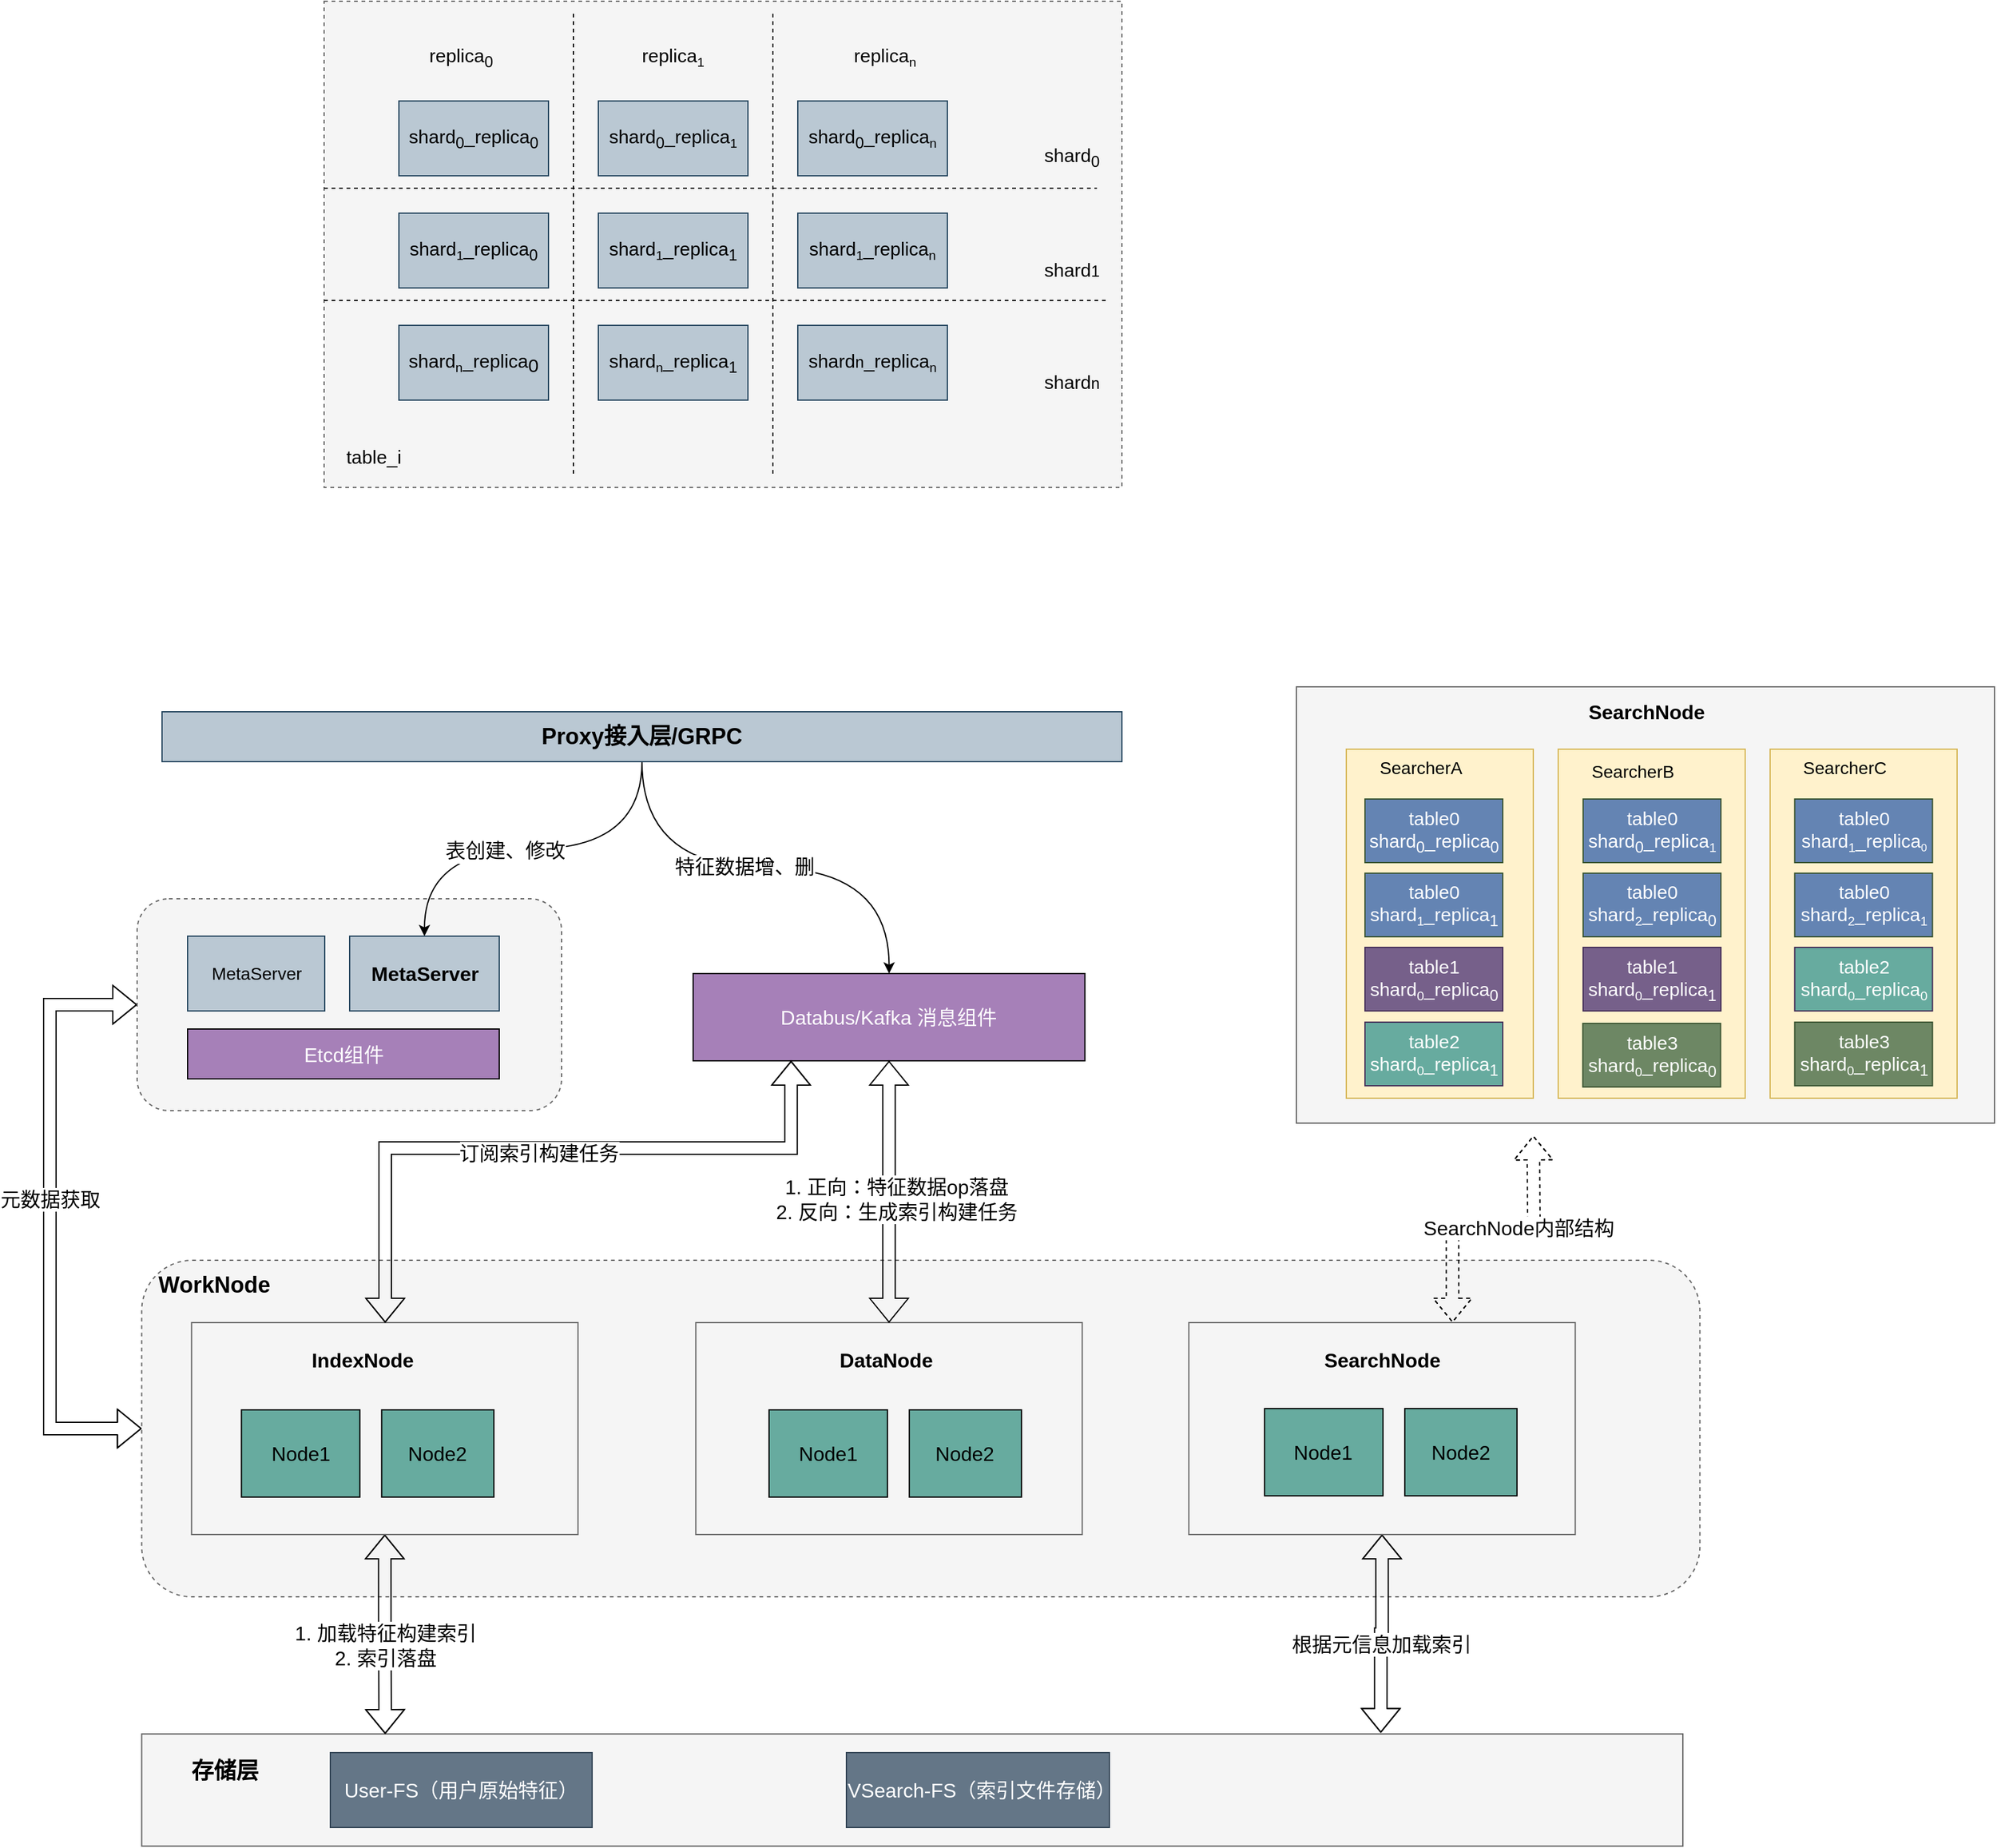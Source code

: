 <mxfile version="20.1.3" type="github">
  <diagram id="j-0y-MDL2szn67yI1NpS" name="Page-1">
    <mxGraphModel dx="2963" dy="1099" grid="1" gridSize="10" guides="1" tooltips="1" connect="1" arrows="1" fold="1" page="1" pageScale="1" pageWidth="827" pageHeight="1169" math="0" shadow="0">
      <root>
        <mxCell id="0" />
        <mxCell id="1" parent="0" />
        <mxCell id="G0Tqi4NkNwPnz6GI6zyJ-47" style="edgeStyle=orthogonalEdgeStyle;shape=flexArrow;curved=1;rounded=0;orthogonalLoop=1;jettySize=auto;html=1;exitX=0;exitY=0.5;exitDx=0;exitDy=0;entryX=0;entryY=0.5;entryDx=0;entryDy=0;fontSize=16;startArrow=classic;startFill=1;" edge="1" parent="1" source="G0Tqi4NkNwPnz6GI6zyJ-35" target="G0Tqi4NkNwPnz6GI6zyJ-20">
          <mxGeometry relative="1" as="geometry">
            <Array as="points">
              <mxPoint x="-420" y="805" />
              <mxPoint x="-420" y="1145" />
            </Array>
          </mxGeometry>
        </mxCell>
        <mxCell id="G0Tqi4NkNwPnz6GI6zyJ-48" value="元数据获取" style="edgeLabel;html=1;align=center;verticalAlign=middle;resizable=0;points=[];fontSize=16;" vertex="1" connectable="0" parent="G0Tqi4NkNwPnz6GI6zyJ-47">
          <mxGeometry x="-0.066" relative="1" as="geometry">
            <mxPoint as="offset" />
          </mxGeometry>
        </mxCell>
        <mxCell id="G0Tqi4NkNwPnz6GI6zyJ-35" value="" style="rounded=1;whiteSpace=wrap;html=1;strokeWidth=1;fillColor=#f5f5f5;strokeColor=#666666;fontColor=#333333;dashed=1;" vertex="1" parent="1">
          <mxGeometry x="-350" y="720" width="340.5" height="170" as="geometry" />
        </mxCell>
        <mxCell id="G0Tqi4NkNwPnz6GI6zyJ-20" value="" style="rounded=1;whiteSpace=wrap;html=1;strokeWidth=1;fillColor=#f5f5f5;strokeColor=#666666;fontColor=#333333;dashed=1;" vertex="1" parent="1">
          <mxGeometry x="-346.32" y="1010.03" width="1250" height="270" as="geometry" />
        </mxCell>
        <mxCell id="G0Tqi4NkNwPnz6GI6zyJ-53" style="edgeStyle=orthogonalEdgeStyle;shape=flexArrow;curved=1;rounded=0;orthogonalLoop=1;jettySize=auto;html=1;exitX=0.5;exitY=1;exitDx=0;exitDy=0;entryX=0.804;entryY=-0.01;entryDx=0;entryDy=0;entryPerimeter=0;fontSize=16;startArrow=classic;startFill=1;" edge="1" parent="1" source="G0Tqi4NkNwPnz6GI6zyJ-19" target="G0Tqi4NkNwPnz6GI6zyJ-6">
          <mxGeometry relative="1" as="geometry" />
        </mxCell>
        <mxCell id="G0Tqi4NkNwPnz6GI6zyJ-54" value="根据元信息加载索引" style="edgeLabel;html=1;align=center;verticalAlign=middle;resizable=0;points=[];fontSize=16;" vertex="1" connectable="0" parent="G0Tqi4NkNwPnz6GI6zyJ-53">
          <mxGeometry x="0.104" relative="1" as="geometry">
            <mxPoint as="offset" />
          </mxGeometry>
        </mxCell>
        <mxCell id="G0Tqi4NkNwPnz6GI6zyJ-19" value="" style="rounded=0;whiteSpace=wrap;html=1;strokeWidth=1;fillColor=#f5f5f5;strokeColor=#666666;fontColor=#333333;" vertex="1" parent="1">
          <mxGeometry x="493.68" y="1060.03" width="310" height="170" as="geometry" />
        </mxCell>
        <mxCell id="G0Tqi4NkNwPnz6GI6zyJ-18" value="" style="rounded=0;whiteSpace=wrap;html=1;strokeWidth=1;fillColor=#f5f5f5;strokeColor=#666666;fontColor=#333333;" vertex="1" parent="1">
          <mxGeometry x="98.18" y="1060.03" width="310" height="170" as="geometry" />
        </mxCell>
        <mxCell id="G0Tqi4NkNwPnz6GI6zyJ-6" value="" style="rounded=0;whiteSpace=wrap;html=1;strokeWidth=1;fillColor=#f5f5f5;strokeColor=#666666;fontColor=#333333;" vertex="1" parent="1">
          <mxGeometry x="-346.32" y="1390" width="1236.32" height="90" as="geometry" />
        </mxCell>
        <mxCell id="NU3mDsQa58ujVHkRj_Ya-35" value="" style="rounded=0;whiteSpace=wrap;html=1;strokeWidth=1;fillColor=#f5f5f5;strokeColor=#666666;fontColor=#333333;" parent="1" vertex="1">
          <mxGeometry x="580" y="550" width="560" height="350" as="geometry" />
        </mxCell>
        <mxCell id="NU3mDsQa58ujVHkRj_Ya-24" value="" style="rounded=0;whiteSpace=wrap;html=1;strokeWidth=1;fillColor=#fff2cc;strokeColor=#d6b656;" parent="1" vertex="1">
          <mxGeometry x="620" y="600" width="150" height="280" as="geometry" />
        </mxCell>
        <mxCell id="NU3mDsQa58ujVHkRj_Ya-40" value="MetaServer" style="rounded=0;whiteSpace=wrap;html=1;fontSize=14;strokeWidth=1;fillColor=#bac8d3;strokeColor=#23445d;" parent="1" vertex="1">
          <mxGeometry x="-309.5" y="750" width="110" height="60" as="geometry" />
        </mxCell>
        <mxCell id="NU3mDsQa58ujVHkRj_Ya-28" value="" style="group;rounded=0;" parent="1" vertex="1" connectable="0">
          <mxGeometry x="790" y="600" width="150" height="280" as="geometry" />
        </mxCell>
        <mxCell id="NU3mDsQa58ujVHkRj_Ya-29" value="" style="rounded=0;whiteSpace=wrap;html=1;strokeWidth=1;fillColor=#fff2cc;strokeColor=#d6b656;" parent="NU3mDsQa58ujVHkRj_Ya-28" vertex="1">
          <mxGeometry width="150" height="280" as="geometry" />
        </mxCell>
        <mxCell id="NU3mDsQa58ujVHkRj_Ya-30" value="SearcherB" style="text;html=1;strokeColor=none;fillColor=none;align=center;verticalAlign=middle;whiteSpace=wrap;rounded=0;strokeWidth=1;fontSize=14;" parent="NU3mDsQa58ujVHkRj_Ya-28" vertex="1">
          <mxGeometry x="30" width="60" height="36.522" as="geometry" />
        </mxCell>
        <mxCell id="ktVndv6uohp1v1vHH46u-2" value="&lt;font style=&quot;font-size: 15px&quot;&gt;table3&lt;br&gt;shard&lt;/font&gt;&lt;font style=&quot;font-size: 12.5px&quot;&gt;&lt;sub&gt;0&lt;/sub&gt;&lt;/font&gt;&lt;font&gt;&lt;span style=&quot;font-size: 15px&quot;&gt;_replica&lt;sub&gt;0&lt;/sub&gt;&lt;/span&gt;&lt;/font&gt;" style="rounded=0;whiteSpace=wrap;html=1;fillColor=#6d8764;strokeColor=#3A5431;fontColor=#ffffff;" parent="NU3mDsQa58ujVHkRj_Ya-28" vertex="1">
          <mxGeometry x="19.74" y="220" width="110.526" height="51" as="geometry" />
        </mxCell>
        <mxCell id="fdRLc0dAf5TFovKy2uwc-23" value="" style="rounded=0;whiteSpace=wrap;html=1;fillColor=#f5f5f5;strokeColor=#666666;fontColor=#333333;dashed=1;" parent="1" vertex="1">
          <mxGeometry x="-200" width="640" height="390" as="geometry" />
        </mxCell>
        <mxCell id="fdRLc0dAf5TFovKy2uwc-1" value="&lt;font style=&quot;font-size: 15px&quot;&gt;shard&lt;sub&gt;0&lt;/sub&gt;_replica&lt;sub&gt;0&lt;/sub&gt;&lt;/font&gt;" style="rounded=0;whiteSpace=wrap;html=1;fillColor=#bac8d3;strokeColor=#23445d;" parent="1" vertex="1">
          <mxGeometry x="-140" y="80" width="120" height="60" as="geometry" />
        </mxCell>
        <mxCell id="fdRLc0dAf5TFovKy2uwc-2" value="&lt;font style=&quot;font-size: 15px&quot;&gt;shard&lt;/font&gt;&lt;font&gt;&lt;span style=&quot;font-size: 12.5px&quot;&gt;&lt;sub&gt;1&lt;/sub&gt;&lt;/span&gt;&lt;span style=&quot;font-size: 15px&quot;&gt;_replica&lt;/span&gt;&lt;span style=&quot;font-size: 15px&quot;&gt;&lt;sub&gt;0&lt;/sub&gt;&lt;/span&gt;&lt;/font&gt;" style="rounded=0;whiteSpace=wrap;html=1;fillColor=#bac8d3;strokeColor=#23445d;" parent="1" vertex="1">
          <mxGeometry x="-140" y="170" width="120" height="60" as="geometry" />
        </mxCell>
        <mxCell id="fdRLc0dAf5TFovKy2uwc-3" value="&lt;font style=&quot;font-size: 15px&quot;&gt;shard&lt;/font&gt;&lt;font style=&quot;font-size: 12.5px&quot;&gt;&lt;sub&gt;n&lt;/sub&gt;&lt;/font&gt;&lt;font&gt;&lt;span style=&quot;font-size: 15px&quot;&gt;_replica&lt;/span&gt;&lt;sub style=&quot;font-size: 15px&quot;&gt;0&lt;/sub&gt;&lt;/font&gt;" style="rounded=0;whiteSpace=wrap;html=1;fillColor=#bac8d3;strokeColor=#23445d;" parent="1" vertex="1">
          <mxGeometry x="-140" y="260" width="120" height="60" as="geometry" />
        </mxCell>
        <mxCell id="fdRLc0dAf5TFovKy2uwc-4" value="&lt;font style=&quot;font-size: 15px&quot;&gt;shard&lt;sub&gt;0&lt;/sub&gt;_replica&lt;/font&gt;&lt;font style=&quot;font-size: 12.5px&quot;&gt;&lt;sub&gt;1&lt;/sub&gt;&lt;/font&gt;" style="rounded=0;whiteSpace=wrap;html=1;fillColor=#bac8d3;strokeColor=#23445d;" parent="1" vertex="1">
          <mxGeometry x="20" y="80" width="120" height="60" as="geometry" />
        </mxCell>
        <mxCell id="fdRLc0dAf5TFovKy2uwc-5" value="&lt;font style=&quot;font-size: 15px&quot;&gt;shard&lt;/font&gt;&lt;font style=&quot;font-size: 12.5px&quot;&gt;&lt;sub&gt;1&lt;/sub&gt;&lt;/font&gt;&lt;font&gt;&lt;span style=&quot;font-size: 15px&quot;&gt;_replica&lt;sub&gt;1&lt;/sub&gt;&lt;/span&gt;&lt;/font&gt;" style="rounded=0;whiteSpace=wrap;html=1;fillColor=#bac8d3;strokeColor=#23445d;" parent="1" vertex="1">
          <mxGeometry x="20" y="170" width="120" height="60" as="geometry" />
        </mxCell>
        <mxCell id="fdRLc0dAf5TFovKy2uwc-6" value="&lt;font style=&quot;font-size: 15px&quot;&gt;shard&lt;/font&gt;&lt;font&gt;&lt;span style=&quot;font-size: 12.5px&quot;&gt;&lt;sub&gt;n&lt;/sub&gt;&lt;/span&gt;&lt;span style=&quot;font-size: 15px&quot;&gt;_replica&lt;sub&gt;1&lt;/sub&gt;&lt;/span&gt;&lt;/font&gt;" style="rounded=0;whiteSpace=wrap;html=1;fillColor=#bac8d3;strokeColor=#23445d;" parent="1" vertex="1">
          <mxGeometry x="20" y="260" width="120" height="60" as="geometry" />
        </mxCell>
        <mxCell id="fdRLc0dAf5TFovKy2uwc-7" value="&lt;font style=&quot;font-size: 15px&quot;&gt;shard&lt;sub&gt;0&lt;/sub&gt;_replica&lt;/font&gt;&lt;font style=&quot;font-size: 12.5px&quot;&gt;&lt;sub&gt;n&lt;/sub&gt;&lt;/font&gt;" style="rounded=0;whiteSpace=wrap;html=1;fillColor=#bac8d3;strokeColor=#23445d;" parent="1" vertex="1">
          <mxGeometry x="180" y="80" width="120" height="60" as="geometry" />
        </mxCell>
        <mxCell id="fdRLc0dAf5TFovKy2uwc-8" value="&lt;font style=&quot;font-size: 15px&quot;&gt;shard&lt;/font&gt;&lt;font&gt;&lt;span style=&quot;font-size: 12.5px&quot;&gt;&lt;sub&gt;1&lt;/sub&gt;&lt;/span&gt;&lt;span style=&quot;font-size: 15px&quot;&gt;_replica&lt;/span&gt;&lt;span style=&quot;font-size: 12.5px&quot;&gt;&lt;sub&gt;n&lt;/sub&gt;&lt;/span&gt;&lt;/font&gt;" style="rounded=0;whiteSpace=wrap;html=1;fillColor=#bac8d3;strokeColor=#23445d;" parent="1" vertex="1">
          <mxGeometry x="180" y="170" width="120" height="60" as="geometry" />
        </mxCell>
        <mxCell id="fdRLc0dAf5TFovKy2uwc-9" value="&lt;font style=&quot;font-size: 15px&quot;&gt;shard&lt;/font&gt;&lt;font&gt;&lt;span style=&quot;font-size: 12.5px&quot;&gt;n&lt;/span&gt;&lt;span style=&quot;font-size: 15px&quot;&gt;_replica&lt;/span&gt;&lt;span style=&quot;font-size: 12.5px&quot;&gt;&lt;sub&gt;n&lt;/sub&gt;&lt;/span&gt;&lt;/font&gt;" style="rounded=0;whiteSpace=wrap;html=1;fillColor=#bac8d3;strokeColor=#23445d;" parent="1" vertex="1">
          <mxGeometry x="180" y="260" width="120" height="60" as="geometry" />
        </mxCell>
        <mxCell id="fdRLc0dAf5TFovKy2uwc-10" value="" style="endArrow=none;dashed=1;html=1;rounded=0;fontSize=15;" parent="1" edge="1">
          <mxGeometry width="50" height="50" relative="1" as="geometry">
            <mxPoint x="-200" y="150" as="sourcePoint" />
            <mxPoint x="420" y="150" as="targetPoint" />
          </mxGeometry>
        </mxCell>
        <mxCell id="fdRLc0dAf5TFovKy2uwc-11" value="" style="endArrow=none;dashed=1;html=1;rounded=0;fontSize=15;" parent="1" edge="1">
          <mxGeometry width="50" height="50" relative="1" as="geometry">
            <mxPoint x="-200" y="240" as="sourcePoint" />
            <mxPoint x="430" y="240" as="targetPoint" />
          </mxGeometry>
        </mxCell>
        <mxCell id="fdRLc0dAf5TFovKy2uwc-12" value="" style="endArrow=none;dashed=1;html=1;rounded=0;fontSize=15;" parent="1" edge="1">
          <mxGeometry width="50" height="50" relative="1" as="geometry">
            <mxPoint y="10" as="sourcePoint" />
            <mxPoint y="380" as="targetPoint" />
          </mxGeometry>
        </mxCell>
        <mxCell id="fdRLc0dAf5TFovKy2uwc-13" value="" style="endArrow=none;dashed=1;html=1;rounded=0;fontSize=15;" parent="1" edge="1">
          <mxGeometry width="50" height="50" relative="1" as="geometry">
            <mxPoint x="160" y="10" as="sourcePoint" />
            <mxPoint x="160" y="380" as="targetPoint" />
          </mxGeometry>
        </mxCell>
        <mxCell id="fdRLc0dAf5TFovKy2uwc-14" value="shard&lt;sub&gt;0&lt;/sub&gt;" style="text;html=1;strokeColor=none;fillColor=none;align=center;verticalAlign=middle;whiteSpace=wrap;rounded=0;fontSize=15;" parent="1" vertex="1">
          <mxGeometry x="370" y="110" width="60" height="30" as="geometry" />
        </mxCell>
        <mxCell id="fdRLc0dAf5TFovKy2uwc-15" value="shard&lt;span style=&quot;font-size: 12.5px&quot;&gt;1&lt;/span&gt;" style="text;html=1;strokeColor=none;fillColor=none;align=center;verticalAlign=middle;whiteSpace=wrap;rounded=0;fontSize=15;" parent="1" vertex="1">
          <mxGeometry x="370" y="200" width="60" height="30" as="geometry" />
        </mxCell>
        <mxCell id="fdRLc0dAf5TFovKy2uwc-16" value="shard&lt;span style=&quot;font-size: 12.5px&quot;&gt;n&lt;/span&gt;" style="text;html=1;strokeColor=none;fillColor=none;align=center;verticalAlign=middle;whiteSpace=wrap;rounded=0;fontSize=15;" parent="1" vertex="1">
          <mxGeometry x="370" y="290" width="60" height="30" as="geometry" />
        </mxCell>
        <mxCell id="fdRLc0dAf5TFovKy2uwc-20" value="&lt;span style=&quot;font-size: 15px&quot;&gt;replica&lt;/span&gt;&lt;sub&gt;0&lt;/sub&gt;" style="text;html=1;strokeColor=none;fillColor=none;align=center;verticalAlign=middle;whiteSpace=wrap;rounded=0;fontSize=15;" parent="1" vertex="1">
          <mxGeometry x="-120" y="30" width="60" height="30" as="geometry" />
        </mxCell>
        <mxCell id="fdRLc0dAf5TFovKy2uwc-21" value="&lt;span style=&quot;font-size: 15px&quot;&gt;replica&lt;/span&gt;&lt;span style=&quot;font-size: 12.5px&quot;&gt;&lt;sub&gt;1&lt;/sub&gt;&lt;/span&gt;" style="text;html=1;strokeColor=none;fillColor=none;align=center;verticalAlign=middle;whiteSpace=wrap;rounded=0;fontSize=15;" parent="1" vertex="1">
          <mxGeometry x="50" y="30" width="60" height="30" as="geometry" />
        </mxCell>
        <mxCell id="fdRLc0dAf5TFovKy2uwc-22" value="&lt;span style=&quot;font-size: 15px&quot;&gt;replica&lt;/span&gt;&lt;span style=&quot;font-size: 12.5px&quot;&gt;&lt;sub&gt;n&lt;/sub&gt;&lt;/span&gt;" style="text;html=1;strokeColor=none;fillColor=none;align=center;verticalAlign=middle;whiteSpace=wrap;rounded=0;fontSize=15;" parent="1" vertex="1">
          <mxGeometry x="220" y="30" width="60" height="30" as="geometry" />
        </mxCell>
        <mxCell id="fdRLc0dAf5TFovKy2uwc-24" value="table_i" style="text;html=1;strokeColor=none;fillColor=none;align=center;verticalAlign=middle;whiteSpace=wrap;rounded=0;fontSize=15;" parent="1" vertex="1">
          <mxGeometry x="-190" y="350" width="60" height="30" as="geometry" />
        </mxCell>
        <mxCell id="NU3mDsQa58ujVHkRj_Ya-1" value="&lt;font style=&quot;font-size: 15px&quot;&gt;table0&lt;br&gt;shard&lt;sub&gt;0&lt;/sub&gt;_replica&lt;sub&gt;0&lt;/sub&gt;&lt;/font&gt;" style="rounded=0;whiteSpace=wrap;html=1;fillColor=#6484B3;strokeColor=#3A5431;fontColor=#ffffff;" parent="1" vertex="1">
          <mxGeometry x="635" y="640" width="110.526" height="51" as="geometry" />
        </mxCell>
        <mxCell id="NU3mDsQa58ujVHkRj_Ya-2" value="&lt;font style=&quot;font-size: 15px&quot;&gt;table0&lt;br&gt;shard&lt;/font&gt;&lt;font&gt;&lt;span style=&quot;font-size: 12.5px&quot;&gt;&lt;sub&gt;1&lt;/sub&gt;&lt;/span&gt;&lt;span style=&quot;font-size: 15px&quot;&gt;_replica&lt;/span&gt;&lt;span style=&quot;font-size: 15px&quot;&gt;&lt;sub&gt;1&lt;/sub&gt;&lt;/span&gt;&lt;/font&gt;" style="rounded=0;whiteSpace=wrap;html=1;fillColor=#6484B3;strokeColor=#3A5431;fontColor=#ffffff;" parent="1" vertex="1">
          <mxGeometry x="635" y="699.5" width="110.526" height="51" as="geometry" />
        </mxCell>
        <mxCell id="NU3mDsQa58ujVHkRj_Ya-3" value="&lt;font style=&quot;font-size: 15px&quot;&gt;table1&lt;br&gt;shard&lt;/font&gt;&lt;font style=&quot;font-size: 12.5px&quot;&gt;&lt;sub&gt;0&lt;/sub&gt;&lt;/font&gt;&lt;font&gt;&lt;span style=&quot;font-size: 15px&quot;&gt;_replica&lt;sub&gt;0&lt;/sub&gt;&lt;/span&gt;&lt;/font&gt;" style="rounded=0;whiteSpace=wrap;html=1;fillColor=#76608a;strokeColor=#432D57;fontColor=#ffffff;" parent="1" vertex="1">
          <mxGeometry x="635" y="759" width="110.526" height="51" as="geometry" />
        </mxCell>
        <mxCell id="NU3mDsQa58ujVHkRj_Ya-4" value="&lt;font style=&quot;font-size: 15px&quot;&gt;table0&lt;br&gt;shard&lt;sub&gt;0&lt;/sub&gt;_replica&lt;/font&gt;&lt;font style=&quot;font-size: 12.5px&quot;&gt;&lt;sub&gt;1&lt;/sub&gt;&lt;/font&gt;" style="rounded=0;whiteSpace=wrap;html=1;fillColor=#6484B3;strokeColor=#3A5431;fontColor=#ffffff;" parent="1" vertex="1">
          <mxGeometry x="809.997" y="640" width="110.526" height="51" as="geometry" />
        </mxCell>
        <mxCell id="NU3mDsQa58ujVHkRj_Ya-5" value="&lt;font style=&quot;font-size: 15px&quot;&gt;table0&lt;br&gt;shard&lt;/font&gt;&lt;font style=&quot;font-size: 12.5px&quot;&gt;&lt;sub&gt;2&lt;/sub&gt;&lt;/font&gt;&lt;font&gt;&lt;span style=&quot;font-size: 15px&quot;&gt;_replica&lt;sub&gt;0&lt;/sub&gt;&lt;/span&gt;&lt;/font&gt;" style="rounded=0;whiteSpace=wrap;html=1;fillColor=#6484B3;strokeColor=#3A5431;fontColor=#ffffff;" parent="1" vertex="1">
          <mxGeometry x="809.997" y="699.5" width="110.526" height="51" as="geometry" />
        </mxCell>
        <mxCell id="NU3mDsQa58ujVHkRj_Ya-6" value="&lt;font style=&quot;font-size: 15px&quot;&gt;table1&lt;br&gt;shard&lt;/font&gt;&lt;font&gt;&lt;span style=&quot;font-size: 12.5px&quot;&gt;&lt;sub&gt;0&lt;/sub&gt;&lt;/span&gt;&lt;span style=&quot;font-size: 15px&quot;&gt;_replica&lt;sub&gt;1&lt;/sub&gt;&lt;/span&gt;&lt;/font&gt;" style="rounded=0;whiteSpace=wrap;html=1;fillColor=#76608a;strokeColor=#432D57;fontColor=#ffffff;" parent="1" vertex="1">
          <mxGeometry x="809.997" y="759" width="110.526" height="51" as="geometry" />
        </mxCell>
        <mxCell id="NU3mDsQa58ujVHkRj_Ya-37" value="VSearch-FS（索引文件存储）" style="rounded=0;whiteSpace=wrap;html=1;fontSize=16;strokeWidth=1;fillColor=#647687;strokeColor=#314354;fontColor=#ffffff;" parent="1" vertex="1">
          <mxGeometry x="219.0" y="1405" width="211" height="60" as="geometry" />
        </mxCell>
        <mxCell id="G0Tqi4NkNwPnz6GI6zyJ-27" style="edgeStyle=orthogonalEdgeStyle;curved=1;rounded=0;orthogonalLoop=1;jettySize=auto;html=1;exitX=0.5;exitY=1;exitDx=0;exitDy=0;fontSize=18;" edge="1" parent="1" source="NU3mDsQa58ujVHkRj_Ya-38" target="G0Tqi4NkNwPnz6GI6zyJ-23">
          <mxGeometry relative="1" as="geometry" />
        </mxCell>
        <mxCell id="G0Tqi4NkNwPnz6GI6zyJ-30" value="特征数据增、删" style="edgeLabel;html=1;align=center;verticalAlign=middle;resizable=0;points=[];fontSize=16;" vertex="1" connectable="0" parent="G0Tqi4NkNwPnz6GI6zyJ-27">
          <mxGeometry x="-0.097" y="1" relative="1" as="geometry">
            <mxPoint as="offset" />
          </mxGeometry>
        </mxCell>
        <mxCell id="G0Tqi4NkNwPnz6GI6zyJ-28" style="edgeStyle=orthogonalEdgeStyle;curved=1;rounded=0;orthogonalLoop=1;jettySize=auto;html=1;exitX=0.5;exitY=1;exitDx=0;exitDy=0;fontSize=18;" edge="1" parent="1" source="NU3mDsQa58ujVHkRj_Ya-38" target="NU3mDsQa58ujVHkRj_Ya-39">
          <mxGeometry relative="1" as="geometry" />
        </mxCell>
        <mxCell id="G0Tqi4NkNwPnz6GI6zyJ-29" value="&lt;font style=&quot;font-size: 16px;&quot;&gt;表创建、修改&lt;/font&gt;" style="edgeLabel;html=1;align=center;verticalAlign=middle;resizable=0;points=[];fontSize=18;" vertex="1" connectable="0" parent="G0Tqi4NkNwPnz6GI6zyJ-28">
          <mxGeometry x="0.141" y="1" relative="1" as="geometry">
            <mxPoint x="-1" as="offset" />
          </mxGeometry>
        </mxCell>
        <mxCell id="NU3mDsQa58ujVHkRj_Ya-38" value="&lt;b style=&quot;&quot;&gt;&lt;font style=&quot;font-size: 18px;&quot;&gt;Proxy接入层/GRPC&lt;/font&gt;&lt;/b&gt;" style="rounded=0;whiteSpace=wrap;html=1;fontSize=16;strokeWidth=1;fillColor=#bac8d3;strokeColor=#23445d;" parent="1" vertex="1">
          <mxGeometry x="-330" y="570" width="770" height="40" as="geometry" />
        </mxCell>
        <mxCell id="NU3mDsQa58ujVHkRj_Ya-39" value="&lt;b style=&quot;font-size: 16px;&quot;&gt;MetaServer&lt;/b&gt;" style="rounded=0;whiteSpace=wrap;html=1;fontSize=16;strokeWidth=1;fillColor=#bac8d3;strokeColor=#23445d;" parent="1" vertex="1">
          <mxGeometry x="-179.5" y="750" width="120" height="60" as="geometry" />
        </mxCell>
        <mxCell id="NU3mDsQa58ujVHkRj_Ya-47" value="User-FS（用户原始特征）" style="rounded=0;whiteSpace=wrap;html=1;fontSize=16;strokeWidth=1;fillColor=#647687;strokeColor=#314354;fontColor=#ffffff;" parent="1" vertex="1">
          <mxGeometry x="-195" y="1405" width="210" height="60" as="geometry" />
        </mxCell>
        <mxCell id="NU3mDsQa58ujVHkRj_Ya-48" value="Etcd组件" style="rounded=0;whiteSpace=wrap;html=1;fontSize=16;strokeWidth=1;fillColor=#A680B8;strokeColor=#000000;fontColor=#ffffff;" parent="1" vertex="1">
          <mxGeometry x="-309.5" y="824.5" width="250" height="40" as="geometry" />
        </mxCell>
        <mxCell id="NU3mDsQa58ujVHkRj_Ya-36" value="&lt;b&gt;SearchNode&lt;/b&gt;" style="text;html=1;strokeColor=none;fillColor=none;align=center;verticalAlign=middle;whiteSpace=wrap;rounded=0;strokeWidth=1;fontSize=16;" parent="1" vertex="1">
          <mxGeometry x="753" y="550" width="216" height="39.13" as="geometry" />
        </mxCell>
        <mxCell id="NU3mDsQa58ujVHkRj_Ya-25" value="SearcherA" style="text;html=1;strokeColor=none;fillColor=none;align=center;verticalAlign=middle;whiteSpace=wrap;rounded=0;strokeWidth=1;fontSize=14;" parent="1" vertex="1">
          <mxGeometry x="650" y="600" width="60" height="30" as="geometry" />
        </mxCell>
        <mxCell id="NU3mDsQa58ujVHkRj_Ya-32" value="" style="rounded=0;whiteSpace=wrap;html=1;strokeWidth=1;fillColor=#fff2cc;strokeColor=#d6b656;" parent="1" vertex="1">
          <mxGeometry x="960" y="600" width="150" height="280" as="geometry" />
        </mxCell>
        <mxCell id="NU3mDsQa58ujVHkRj_Ya-33" value="SearcherC" style="text;html=1;strokeColor=none;fillColor=none;align=center;verticalAlign=middle;whiteSpace=wrap;rounded=0;strokeWidth=1;fontSize=14;" parent="1" vertex="1">
          <mxGeometry x="990" y="600" width="60" height="30" as="geometry" />
        </mxCell>
        <mxCell id="NU3mDsQa58ujVHkRj_Ya-7" value="&lt;font style=&quot;font-size: 15px&quot;&gt;table0&lt;br&gt;shard&lt;/font&gt;&lt;font&gt;&lt;span style=&quot;font-size: 12.5px&quot;&gt;&lt;sub&gt;1&lt;/sub&gt;&lt;/span&gt;&lt;span style=&quot;font-size: 15px&quot;&gt;_replica&lt;/span&gt;&lt;/font&gt;&lt;font style=&quot;font-size: 10.417px&quot;&gt;&lt;sub&gt;0&lt;/sub&gt;&lt;/font&gt;" style="rounded=0;whiteSpace=wrap;html=1;fillColor=#6484B3;strokeColor=#3A5431;fontColor=#ffffff;" parent="1" vertex="1">
          <mxGeometry x="979.734" y="640" width="110.526" height="51" as="geometry" />
        </mxCell>
        <mxCell id="NU3mDsQa58ujVHkRj_Ya-8" value="&lt;font style=&quot;font-size: 15px&quot;&gt;table0&lt;br&gt;shard&lt;/font&gt;&lt;font&gt;&lt;span style=&quot;font-size: 12.5px&quot;&gt;&lt;sub&gt;2&lt;/sub&gt;&lt;/span&gt;&lt;span style=&quot;font-size: 15px&quot;&gt;_replica&lt;/span&gt;&lt;span style=&quot;font-size: 12.5px&quot;&gt;&lt;sub&gt;1&lt;/sub&gt;&lt;/span&gt;&lt;/font&gt;" style="rounded=0;whiteSpace=wrap;html=1;fillColor=#6484B3;strokeColor=#3A5431;fontColor=#ffffff;" parent="1" vertex="1">
          <mxGeometry x="979.734" y="699.5" width="110.526" height="51" as="geometry" />
        </mxCell>
        <mxCell id="NU3mDsQa58ujVHkRj_Ya-9" value="&lt;font style=&quot;font-size: 15px&quot;&gt;table2&lt;br&gt;shard&lt;/font&gt;&lt;font style=&quot;font-size: 12.5px&quot;&gt;&lt;sub&gt;0&lt;/sub&gt;&lt;/font&gt;&lt;font&gt;&lt;span style=&quot;font-size: 15px&quot;&gt;_replica&lt;/span&gt;&lt;span style=&quot;font-size: 12.5px&quot;&gt;&lt;sub&gt;0&lt;/sub&gt;&lt;/span&gt;&lt;/font&gt;" style="rounded=0;whiteSpace=wrap;html=1;fillColor=#67AB9F;strokeColor=#432D57;fontColor=#ffffff;" parent="1" vertex="1">
          <mxGeometry x="979.734" y="759" width="110.526" height="51" as="geometry" />
        </mxCell>
        <mxCell id="ktVndv6uohp1v1vHH46u-1" value="&lt;font style=&quot;font-size: 15px&quot;&gt;table2&lt;br&gt;shard&lt;/font&gt;&lt;font style=&quot;font-size: 12.5px&quot;&gt;&lt;sub&gt;0&lt;/sub&gt;&lt;/font&gt;&lt;font&gt;&lt;span style=&quot;font-size: 15px&quot;&gt;_replica&lt;sub&gt;1&lt;/sub&gt;&lt;/span&gt;&lt;/font&gt;" style="rounded=0;whiteSpace=wrap;html=1;fillColor=#67AB9F;strokeColor=#432D57;fontColor=#ffffff;" parent="1" vertex="1">
          <mxGeometry x="635" y="819" width="110.526" height="51" as="geometry" />
        </mxCell>
        <mxCell id="ktVndv6uohp1v1vHH46u-3" value="&lt;font style=&quot;font-size: 15px&quot;&gt;table3&lt;br&gt;shard&lt;/font&gt;&lt;font style=&quot;font-size: 12.5px&quot;&gt;&lt;sub&gt;0&lt;/sub&gt;&lt;/font&gt;&lt;font&gt;&lt;span style=&quot;font-size: 15px&quot;&gt;_replica&lt;sub&gt;1&lt;/sub&gt;&lt;/span&gt;&lt;/font&gt;" style="rounded=0;whiteSpace=wrap;html=1;fillColor=#6d8764;strokeColor=#3A5431;fontColor=#ffffff;" parent="1" vertex="1">
          <mxGeometry x="979.74" y="819" width="110.526" height="51" as="geometry" />
        </mxCell>
        <mxCell id="G0Tqi4NkNwPnz6GI6zyJ-51" style="edgeStyle=orthogonalEdgeStyle;shape=flexArrow;curved=1;rounded=0;orthogonalLoop=1;jettySize=auto;html=1;exitX=0.5;exitY=1;exitDx=0;exitDy=0;entryX=0.158;entryY=0;entryDx=0;entryDy=0;entryPerimeter=0;fontSize=16;startArrow=classic;startFill=1;" edge="1" parent="1" source="NU3mDsQa58ujVHkRj_Ya-42" target="G0Tqi4NkNwPnz6GI6zyJ-6">
          <mxGeometry relative="1" as="geometry" />
        </mxCell>
        <mxCell id="G0Tqi4NkNwPnz6GI6zyJ-52" value="1. 加载特征构建索引&lt;br&gt;2. 索引落盘" style="edgeLabel;html=1;align=center;verticalAlign=middle;resizable=0;points=[];fontSize=16;" vertex="1" connectable="0" parent="G0Tqi4NkNwPnz6GI6zyJ-51">
          <mxGeometry x="0.006" y="1" relative="1" as="geometry">
            <mxPoint x="-1" y="9" as="offset" />
          </mxGeometry>
        </mxCell>
        <mxCell id="NU3mDsQa58ujVHkRj_Ya-42" value="" style="rounded=0;whiteSpace=wrap;html=1;strokeWidth=1;fillColor=#f5f5f5;strokeColor=#666666;fontColor=#333333;" parent="1" vertex="1">
          <mxGeometry x="-306.32" y="1060.03" width="310" height="170" as="geometry" />
        </mxCell>
        <mxCell id="NU3mDsQa58ujVHkRj_Ya-43" value="&lt;span style=&quot;font-size: 16px;&quot;&gt;&lt;b&gt;IndexNode&lt;/b&gt;&lt;/span&gt;" style="text;html=1;strokeColor=none;fillColor=none;align=center;verticalAlign=middle;whiteSpace=wrap;rounded=0;strokeWidth=1;fontSize=14;" parent="1" vertex="1">
          <mxGeometry x="-282.5" y="1060.03" width="226.18" height="60.03" as="geometry" />
        </mxCell>
        <mxCell id="NU3mDsQa58ujVHkRj_Ya-44" value="Node1" style="rounded=0;whiteSpace=wrap;html=1;fontSize=16;strokeWidth=1;fillColor=#67AB9F;" parent="1" vertex="1">
          <mxGeometry x="-266.32" y="1130.03" width="95" height="70" as="geometry" />
        </mxCell>
        <mxCell id="NU3mDsQa58ujVHkRj_Ya-45" value="Node2" style="rounded=0;whiteSpace=wrap;html=1;fontSize=16;strokeWidth=1;fillColor=#67AB9F;" parent="1" vertex="1">
          <mxGeometry x="-153.82" y="1130.03" width="90" height="70" as="geometry" />
        </mxCell>
        <mxCell id="G0Tqi4NkNwPnz6GI6zyJ-7" value="&lt;span style=&quot;font-size: 18px;&quot;&gt;&lt;b&gt;存储层&lt;/b&gt;&lt;/span&gt;" style="text;html=1;strokeColor=none;fillColor=none;align=center;verticalAlign=middle;whiteSpace=wrap;rounded=0;strokeWidth=1;fontSize=14;" vertex="1" parent="1">
          <mxGeometry x="-346.32" y="1390" width="132.5" height="60.03" as="geometry" />
        </mxCell>
        <mxCell id="G0Tqi4NkNwPnz6GI6zyJ-9" value="&lt;span style=&quot;font-size: 16px;&quot;&gt;&lt;b&gt;DataNode&lt;/b&gt;&lt;/span&gt;" style="text;html=1;strokeColor=none;fillColor=none;align=center;verticalAlign=middle;whiteSpace=wrap;rounded=0;strokeWidth=1;fontSize=14;" vertex="1" parent="1">
          <mxGeometry x="137.5" y="1060.03" width="226.18" height="60.03" as="geometry" />
        </mxCell>
        <mxCell id="G0Tqi4NkNwPnz6GI6zyJ-12" value="Node1" style="rounded=0;whiteSpace=wrap;html=1;fontSize=16;strokeWidth=1;fillColor=#67AB9F;" vertex="1" parent="1">
          <mxGeometry x="156.93" y="1130.03" width="95" height="70" as="geometry" />
        </mxCell>
        <mxCell id="G0Tqi4NkNwPnz6GI6zyJ-13" value="Node2" style="rounded=0;whiteSpace=wrap;html=1;fontSize=16;strokeWidth=1;fillColor=#67AB9F;" vertex="1" parent="1">
          <mxGeometry x="269.43" y="1130.03" width="90" height="70" as="geometry" />
        </mxCell>
        <mxCell id="G0Tqi4NkNwPnz6GI6zyJ-55" style="edgeStyle=orthogonalEdgeStyle;shape=flexArrow;curved=1;rounded=0;orthogonalLoop=1;jettySize=auto;html=1;exitX=0.75;exitY=0;exitDx=0;exitDy=0;fontSize=16;startArrow=classic;startFill=1;dashed=1;" edge="1" parent="1" source="G0Tqi4NkNwPnz6GI6zyJ-15">
          <mxGeometry relative="1" as="geometry">
            <mxPoint x="770" y="910" as="targetPoint" />
          </mxGeometry>
        </mxCell>
        <mxCell id="G0Tqi4NkNwPnz6GI6zyJ-56" value="SearchNode内部结构" style="edgeLabel;html=1;align=center;verticalAlign=middle;resizable=0;points=[];fontSize=16;" vertex="1" connectable="0" parent="G0Tqi4NkNwPnz6GI6zyJ-55">
          <mxGeometry x="0.186" y="2" relative="1" as="geometry">
            <mxPoint as="offset" />
          </mxGeometry>
        </mxCell>
        <mxCell id="G0Tqi4NkNwPnz6GI6zyJ-15" value="&lt;span style=&quot;font-size: 16px;&quot;&gt;&lt;b&gt;SearchNode&lt;/b&gt;&lt;/span&gt;" style="text;html=1;strokeColor=none;fillColor=none;align=center;verticalAlign=middle;whiteSpace=wrap;rounded=0;strokeWidth=1;fontSize=14;" vertex="1" parent="1">
          <mxGeometry x="535.59" y="1060.03" width="226.18" height="60.03" as="geometry" />
        </mxCell>
        <mxCell id="G0Tqi4NkNwPnz6GI6zyJ-16" value="Node1" style="rounded=0;whiteSpace=wrap;html=1;fontSize=16;strokeWidth=1;fillColor=#67AB9F;" vertex="1" parent="1">
          <mxGeometry x="554.43" y="1128.97" width="95" height="70" as="geometry" />
        </mxCell>
        <mxCell id="G0Tqi4NkNwPnz6GI6zyJ-17" value="Node2" style="rounded=0;whiteSpace=wrap;html=1;fontSize=16;strokeWidth=1;fillColor=#67AB9F;" vertex="1" parent="1">
          <mxGeometry x="666.93" y="1128.97" width="90" height="70" as="geometry" />
        </mxCell>
        <mxCell id="G0Tqi4NkNwPnz6GI6zyJ-21" value="&lt;b style=&quot;&quot;&gt;&lt;font style=&quot;font-size: 18px;&quot;&gt;WorkNode&lt;/font&gt;&lt;/b&gt;" style="text;html=1;strokeColor=none;fillColor=none;align=center;verticalAlign=middle;whiteSpace=wrap;rounded=0;strokeWidth=1;fontSize=14;" vertex="1" parent="1">
          <mxGeometry x="-380" y="1000" width="183.68" height="60.03" as="geometry" />
        </mxCell>
        <mxCell id="G0Tqi4NkNwPnz6GI6zyJ-43" style="edgeStyle=orthogonalEdgeStyle;shape=flexArrow;curved=1;rounded=0;orthogonalLoop=1;jettySize=auto;html=1;exitX=0.5;exitY=1;exitDx=0;exitDy=0;fontSize=16;startArrow=classic;startFill=1;" edge="1" parent="1" source="G0Tqi4NkNwPnz6GI6zyJ-23" target="G0Tqi4NkNwPnz6GI6zyJ-18">
          <mxGeometry relative="1" as="geometry" />
        </mxCell>
        <mxCell id="G0Tqi4NkNwPnz6GI6zyJ-44" value="1. 正向：特征数据op落盘&lt;br&gt;2. 反向：生成索引构建任务" style="edgeLabel;html=1;align=center;verticalAlign=middle;resizable=0;points=[];fontSize=16;" vertex="1" connectable="0" parent="G0Tqi4NkNwPnz6GI6zyJ-43">
          <mxGeometry x="-0.101" y="6" relative="1" as="geometry">
            <mxPoint y="16" as="offset" />
          </mxGeometry>
        </mxCell>
        <mxCell id="G0Tqi4NkNwPnz6GI6zyJ-45" style="edgeStyle=orthogonalEdgeStyle;shape=flexArrow;curved=1;rounded=0;orthogonalLoop=1;jettySize=auto;html=1;exitX=0.25;exitY=1;exitDx=0;exitDy=0;fontSize=16;startArrow=classic;startFill=1;" edge="1" parent="1" source="G0Tqi4NkNwPnz6GI6zyJ-23" target="NU3mDsQa58ujVHkRj_Ya-42">
          <mxGeometry relative="1" as="geometry">
            <Array as="points">
              <mxPoint x="175" y="920" />
              <mxPoint x="-151" y="920" />
            </Array>
          </mxGeometry>
        </mxCell>
        <mxCell id="G0Tqi4NkNwPnz6GI6zyJ-46" value="订阅索引构建任务" style="edgeLabel;html=1;align=center;verticalAlign=middle;resizable=0;points=[];fontSize=16;" vertex="1" connectable="0" parent="G0Tqi4NkNwPnz6GI6zyJ-45">
          <mxGeometry x="0.019" y="4" relative="1" as="geometry">
            <mxPoint as="offset" />
          </mxGeometry>
        </mxCell>
        <mxCell id="G0Tqi4NkNwPnz6GI6zyJ-23" value="Databus/Kafka 消息组件" style="rounded=0;whiteSpace=wrap;html=1;fontSize=16;strokeWidth=1;fillColor=#A680B8;strokeColor=#000000;fontColor=#ffffff;" vertex="1" parent="1">
          <mxGeometry x="96.05" y="780" width="314.25" height="70" as="geometry" />
        </mxCell>
      </root>
    </mxGraphModel>
  </diagram>
</mxfile>
